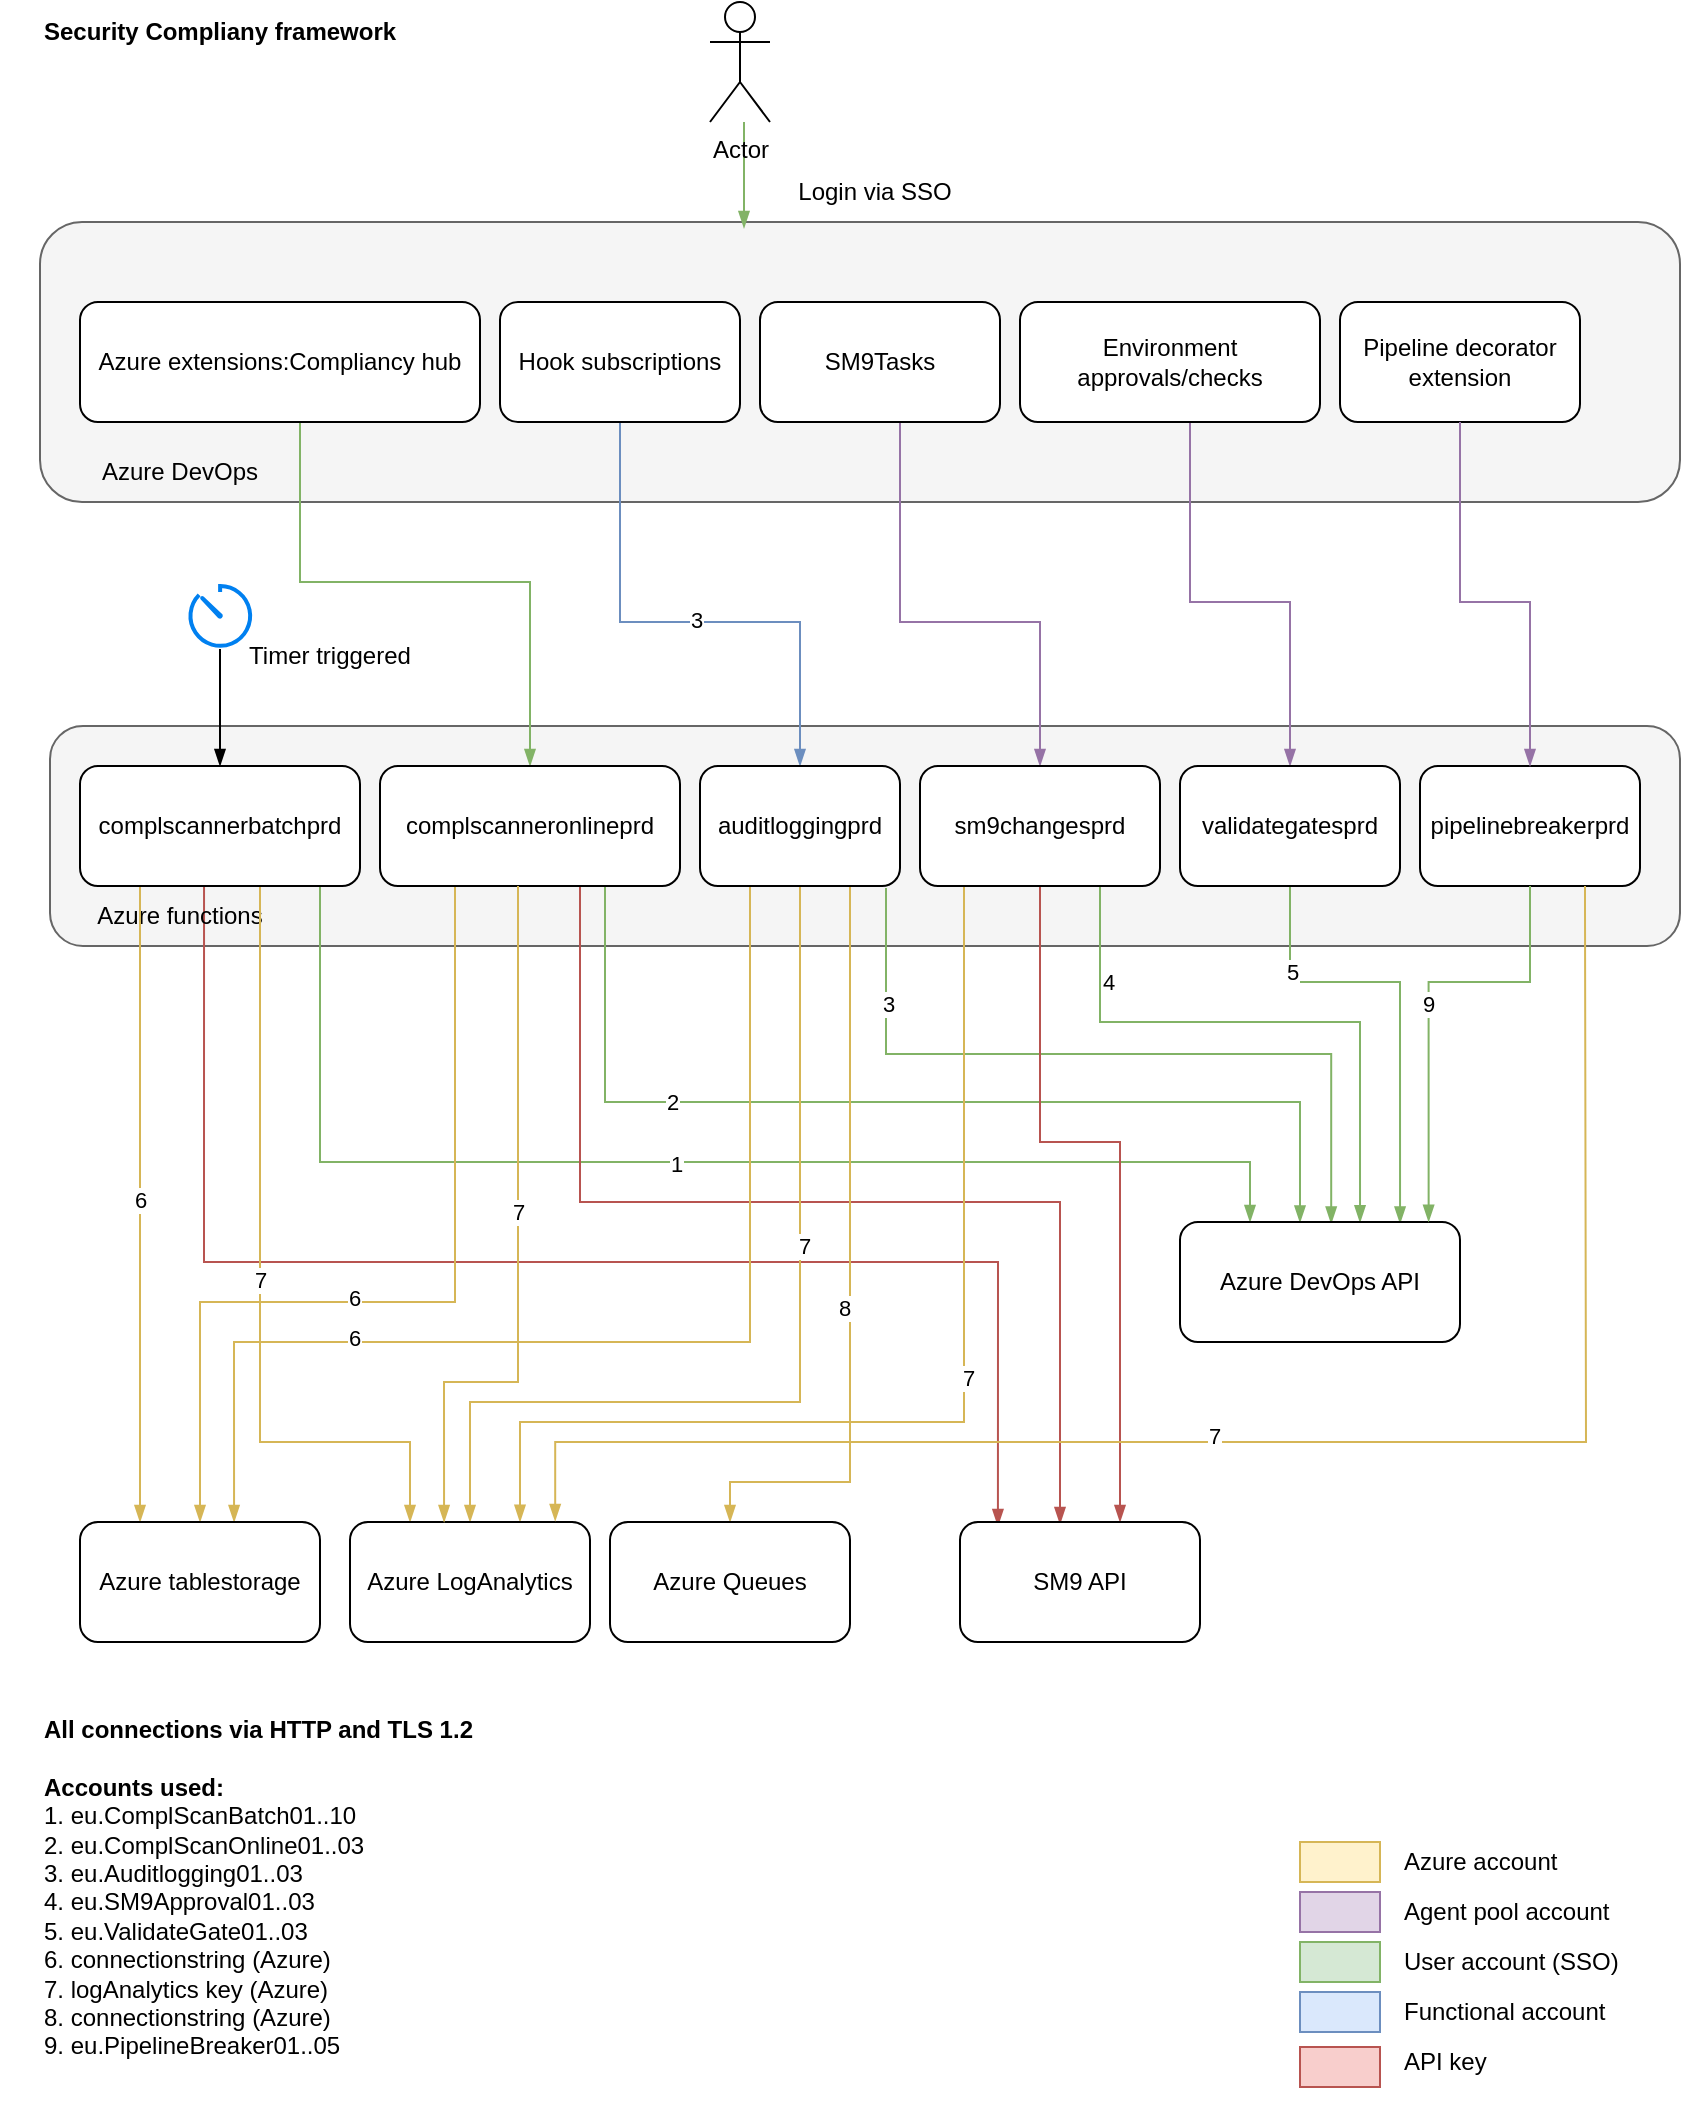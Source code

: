 <mxfile version="16.4.0" type="device"><diagram id="FbHca1K1uMt5J_4f1JSH" name="Page-1"><mxGraphModel dx="1354" dy="824" grid="1" gridSize="10" guides="1" tooltips="1" connect="1" arrows="1" fold="1" page="1" pageScale="1" pageWidth="850" pageHeight="1100" math="0" shadow="0"><root><mxCell id="0"/><mxCell id="1" parent="0"/><mxCell id="QMjc3mOd_p6DkDf8rlhq-1" value="" style="rounded=1;whiteSpace=wrap;html=1;fillColor=#f5f5f5;strokeColor=#666666;fontColor=#333333;" parent="1" vertex="1"><mxGeometry x="25" y="382" width="815" height="110" as="geometry"/></mxCell><mxCell id="QMjc3mOd_p6DkDf8rlhq-88" style="edgeStyle=orthogonalEdgeStyle;rounded=0;orthogonalLoop=1;jettySize=auto;html=1;exitX=1;exitY=0;exitDx=0;exitDy=0;entryX=0.25;entryY=0;entryDx=0;entryDy=0;startArrow=none;startFill=0;endArrow=blockThin;endFill=1;fillColor=#d5e8d4;strokeColor=#82b366;" parent="1" source="QMjc3mOd_p6DkDf8rlhq-2" target="QMjc3mOd_p6DkDf8rlhq-27" edge="1"><mxGeometry relative="1" as="geometry"><Array as="points"><mxPoint x="160" y="600"/><mxPoint x="625" y="600"/></Array></mxGeometry></mxCell><mxCell id="QMjc3mOd_p6DkDf8rlhq-93" value="1" style="edgeLabel;html=1;align=center;verticalAlign=middle;resizable=0;points=[];" parent="QMjc3mOd_p6DkDf8rlhq-88" vertex="1" connectable="0"><mxGeometry x="-0.002" y="-1" relative="1" as="geometry"><mxPoint as="offset"/></mxGeometry></mxCell><mxCell id="QMjc3mOd_p6DkDf8rlhq-116" style="edgeStyle=orthogonalEdgeStyle;rounded=0;orthogonalLoop=1;jettySize=auto;html=1;exitX=0.443;exitY=0.983;exitDx=0;exitDy=0;entryX=0.158;entryY=0.033;entryDx=0;entryDy=0;entryPerimeter=0;startArrow=none;startFill=0;endArrow=blockThin;endFill=1;fillColor=#f8cecc;strokeColor=#b85450;exitPerimeter=0;" parent="1" source="QMjc3mOd_p6DkDf8rlhq-10" target="QMjc3mOd_p6DkDf8rlhq-61" edge="1"><mxGeometry relative="1" as="geometry"><Array as="points"><mxPoint x="102" y="650"/><mxPoint x="499" y="650"/></Array></mxGeometry></mxCell><mxCell id="QMjc3mOd_p6DkDf8rlhq-2" value="Azure functions" style="text;html=1;strokeColor=none;fillColor=none;align=center;verticalAlign=middle;whiteSpace=wrap;rounded=0;" parent="1" vertex="1"><mxGeometry x="20" y="462" width="140" height="30" as="geometry"/></mxCell><mxCell id="QMjc3mOd_p6DkDf8rlhq-4" value="" style="rounded=1;whiteSpace=wrap;html=1;fillColor=#f5f5f5;strokeColor=#666666;fontColor=#333333;" parent="1" vertex="1"><mxGeometry x="20" y="130" width="820" height="140" as="geometry"/></mxCell><mxCell id="QMjc3mOd_p6DkDf8rlhq-5" value="Azure DevOps" style="text;html=1;strokeColor=none;fillColor=none;align=center;verticalAlign=middle;whiteSpace=wrap;rounded=0;" parent="1" vertex="1"><mxGeometry y="240" width="180" height="30" as="geometry"/></mxCell><mxCell id="QMjc3mOd_p6DkDf8rlhq-15" style="edgeStyle=orthogonalEdgeStyle;rounded=0;orthogonalLoop=1;jettySize=auto;html=1;entryX=0.5;entryY=0;entryDx=0;entryDy=0;endArrow=blockThin;endFill=1;startArrow=none;startFill=0;fillColor=#d5e8d4;strokeColor=#82b366;" parent="1" source="QMjc3mOd_p6DkDf8rlhq-6" target="QMjc3mOd_p6DkDf8rlhq-11" edge="1"><mxGeometry relative="1" as="geometry"><Array as="points"><mxPoint x="150" y="310"/><mxPoint x="265" y="310"/></Array></mxGeometry></mxCell><mxCell id="QMjc3mOd_p6DkDf8rlhq-6" value="Azure extensions:Compliancy hub" style="rounded=1;whiteSpace=wrap;html=1;" parent="1" vertex="1"><mxGeometry x="40" y="170" width="200" height="60" as="geometry"/></mxCell><mxCell id="QMjc3mOd_p6DkDf8rlhq-16" style="edgeStyle=orthogonalEdgeStyle;rounded=0;orthogonalLoop=1;jettySize=auto;html=1;entryX=0.5;entryY=0;entryDx=0;entryDy=0;startArrow=none;startFill=0;endArrow=blockThin;endFill=1;exitX=0.5;exitY=1;exitDx=0;exitDy=0;fillColor=#dae8fc;strokeColor=#6c8ebf;" parent="1" source="QMjc3mOd_p6DkDf8rlhq-7" target="QMjc3mOd_p6DkDf8rlhq-12" edge="1"><mxGeometry relative="1" as="geometry"><Array as="points"><mxPoint x="310" y="330"/><mxPoint x="400" y="330"/></Array></mxGeometry></mxCell><mxCell id="QMjc3mOd_p6DkDf8rlhq-60" value="3" style="edgeLabel;html=1;align=center;verticalAlign=middle;resizable=0;points=[];" parent="QMjc3mOd_p6DkDf8rlhq-16" vertex="1" connectable="0"><mxGeometry x="0.048" y="1" relative="1" as="geometry"><mxPoint as="offset"/></mxGeometry></mxCell><mxCell id="QMjc3mOd_p6DkDf8rlhq-7" value="Hook subscriptions" style="rounded=1;whiteSpace=wrap;html=1;" parent="1" vertex="1"><mxGeometry x="250" y="170" width="120" height="60" as="geometry"/></mxCell><mxCell id="QMjc3mOd_p6DkDf8rlhq-18" style="edgeStyle=orthogonalEdgeStyle;rounded=0;orthogonalLoop=1;jettySize=auto;html=1;startArrow=none;startFill=0;endArrow=blockThin;endFill=1;exitX=0.5;exitY=1;exitDx=0;exitDy=0;fillColor=#e1d5e7;strokeColor=#9673a6;" parent="1" source="QMjc3mOd_p6DkDf8rlhq-8" target="QMjc3mOd_p6DkDf8rlhq-14" edge="1"><mxGeometry relative="1" as="geometry"><Array as="points"><mxPoint x="450" y="230"/><mxPoint x="450" y="330"/><mxPoint x="520" y="330"/></Array></mxGeometry></mxCell><mxCell id="QMjc3mOd_p6DkDf8rlhq-8" value="SM9Tasks" style="rounded=1;whiteSpace=wrap;html=1;" parent="1" vertex="1"><mxGeometry x="380" y="170" width="120" height="60" as="geometry"/></mxCell><mxCell id="QMjc3mOd_p6DkDf8rlhq-19" style="edgeStyle=orthogonalEdgeStyle;rounded=0;orthogonalLoop=1;jettySize=auto;html=1;entryX=0.5;entryY=0;entryDx=0;entryDy=0;startArrow=none;startFill=0;endArrow=blockThin;endFill=1;fillColor=#e1d5e7;strokeColor=#9673a6;" parent="1" source="QMjc3mOd_p6DkDf8rlhq-9" target="QMjc3mOd_p6DkDf8rlhq-13" edge="1"><mxGeometry relative="1" as="geometry"><Array as="points"><mxPoint x="595" y="320"/><mxPoint x="645" y="320"/></Array></mxGeometry></mxCell><mxCell id="QMjc3mOd_p6DkDf8rlhq-9" value="Environment &lt;br&gt;approvals/checks" style="rounded=1;whiteSpace=wrap;html=1;" parent="1" vertex="1"><mxGeometry x="510" y="170" width="150" height="60" as="geometry"/></mxCell><mxCell id="QMjc3mOd_p6DkDf8rlhq-75" value="7" style="edgeStyle=orthogonalEdgeStyle;rounded=0;orthogonalLoop=1;jettySize=auto;html=1;entryX=0.25;entryY=0;entryDx=0;entryDy=0;startArrow=none;startFill=0;endArrow=blockThin;endFill=1;fillColor=#fff2cc;strokeColor=#d6b656;" parent="1" target="QMjc3mOd_p6DkDf8rlhq-66" edge="1"><mxGeometry relative="1" as="geometry"><mxPoint x="130" y="462" as="sourcePoint"/><Array as="points"><mxPoint x="130" y="740"/><mxPoint x="205" y="740"/></Array></mxGeometry></mxCell><mxCell id="QMjc3mOd_p6DkDf8rlhq-79" value="6" style="edgeStyle=orthogonalEdgeStyle;rounded=0;orthogonalLoop=1;jettySize=auto;html=1;exitX=0.25;exitY=1;exitDx=0;exitDy=0;entryX=0.25;entryY=0;entryDx=0;entryDy=0;startArrow=none;startFill=0;endArrow=blockThin;endFill=1;fillColor=#fff2cc;strokeColor=#d6b656;" parent="1" source="QMjc3mOd_p6DkDf8rlhq-10" target="QMjc3mOd_p6DkDf8rlhq-65" edge="1"><mxGeometry relative="1" as="geometry"><Array as="points"><mxPoint x="70" y="462"/></Array></mxGeometry></mxCell><mxCell id="QMjc3mOd_p6DkDf8rlhq-10" value="complscannerbatchprd" style="rounded=1;whiteSpace=wrap;html=1;" parent="1" vertex="1"><mxGeometry x="40" y="402" width="140" height="60" as="geometry"/></mxCell><mxCell id="QMjc3mOd_p6DkDf8rlhq-68" style="edgeStyle=orthogonalEdgeStyle;rounded=0;orthogonalLoop=1;jettySize=auto;html=1;exitX=0.25;exitY=1;exitDx=0;exitDy=0;entryX=0.5;entryY=0;entryDx=0;entryDy=0;startArrow=none;startFill=0;endArrow=blockThin;endFill=1;fillColor=#fff2cc;strokeColor=#d6b656;" parent="1" source="QMjc3mOd_p6DkDf8rlhq-11" target="QMjc3mOd_p6DkDf8rlhq-65" edge="1"><mxGeometry relative="1" as="geometry"><Array as="points"><mxPoint x="228" y="670"/><mxPoint x="100" y="670"/></Array></mxGeometry></mxCell><mxCell id="QMjc3mOd_p6DkDf8rlhq-99" value="6" style="edgeLabel;html=1;align=center;verticalAlign=middle;resizable=0;points=[];" parent="QMjc3mOd_p6DkDf8rlhq-68" vertex="1" connectable="0"><mxGeometry x="0.165" y="-2" relative="1" as="geometry"><mxPoint x="1" as="offset"/></mxGeometry></mxCell><mxCell id="QMjc3mOd_p6DkDf8rlhq-87" style="edgeStyle=orthogonalEdgeStyle;rounded=0;orthogonalLoop=1;jettySize=auto;html=1;exitX=0.75;exitY=1;exitDx=0;exitDy=0;entryX=0.433;entryY=0.003;entryDx=0;entryDy=0;startArrow=none;startFill=0;endArrow=blockThin;endFill=1;fillColor=#d5e8d4;strokeColor=#82b366;entryPerimeter=0;" parent="1" source="QMjc3mOd_p6DkDf8rlhq-11" target="QMjc3mOd_p6DkDf8rlhq-27" edge="1"><mxGeometry relative="1" as="geometry"><Array as="points"><mxPoint x="302" y="570"/><mxPoint x="650" y="570"/><mxPoint x="650" y="630"/></Array></mxGeometry></mxCell><mxCell id="QMjc3mOd_p6DkDf8rlhq-94" value="2" style="edgeLabel;html=1;align=center;verticalAlign=middle;resizable=0;points=[];" parent="QMjc3mOd_p6DkDf8rlhq-87" vertex="1" connectable="0"><mxGeometry x="-0.458" relative="1" as="geometry"><mxPoint x="1" as="offset"/></mxGeometry></mxCell><mxCell id="QMjc3mOd_p6DkDf8rlhq-112" style="edgeStyle=orthogonalEdgeStyle;rounded=0;orthogonalLoop=1;jettySize=auto;html=1;startArrow=none;startFill=0;endArrow=blockThin;endFill=1;fillColor=#f8cecc;strokeColor=#b85450;" parent="1" source="QMjc3mOd_p6DkDf8rlhq-11" edge="1"><mxGeometry relative="1" as="geometry"><mxPoint x="530" y="781" as="targetPoint"/><Array as="points"><mxPoint x="290" y="620"/><mxPoint x="530" y="620"/><mxPoint x="530" y="781"/></Array></mxGeometry></mxCell><mxCell id="QMjc3mOd_p6DkDf8rlhq-11" value="complscanneronlineprd" style="rounded=1;whiteSpace=wrap;html=1;" parent="1" vertex="1"><mxGeometry x="190" y="402" width="150" height="60" as="geometry"/></mxCell><mxCell id="QMjc3mOd_p6DkDf8rlhq-70" style="edgeStyle=orthogonalEdgeStyle;rounded=0;orthogonalLoop=1;jettySize=auto;html=1;exitX=0.25;exitY=1;exitDx=0;exitDy=0;entryX=0.642;entryY=0;entryDx=0;entryDy=0;entryPerimeter=0;startArrow=none;startFill=0;endArrow=blockThin;endFill=1;fillColor=#fff2cc;strokeColor=#d6b656;" parent="1" source="QMjc3mOd_p6DkDf8rlhq-12" target="QMjc3mOd_p6DkDf8rlhq-65" edge="1"><mxGeometry relative="1" as="geometry"><Array as="points"><mxPoint x="375" y="690"/><mxPoint x="117" y="690"/></Array></mxGeometry></mxCell><mxCell id="QMjc3mOd_p6DkDf8rlhq-102" value="6" style="edgeLabel;html=1;align=center;verticalAlign=middle;resizable=0;points=[];" parent="QMjc3mOd_p6DkDf8rlhq-70" vertex="1" connectable="0"><mxGeometry x="0.479" y="-2" relative="1" as="geometry"><mxPoint as="offset"/></mxGeometry></mxCell><mxCell id="QMjc3mOd_p6DkDf8rlhq-74" style="edgeStyle=orthogonalEdgeStyle;rounded=0;orthogonalLoop=1;jettySize=auto;html=1;exitX=0.75;exitY=1;exitDx=0;exitDy=0;entryX=0.5;entryY=0;entryDx=0;entryDy=0;startArrow=none;startFill=0;endArrow=blockThin;endFill=1;fillColor=#fff2cc;strokeColor=#d6b656;" parent="1" source="QMjc3mOd_p6DkDf8rlhq-12" target="QMjc3mOd_p6DkDf8rlhq-69" edge="1"><mxGeometry relative="1" as="geometry"><Array as="points"><mxPoint x="425" y="760"/><mxPoint x="365" y="760"/></Array></mxGeometry></mxCell><mxCell id="QMjc3mOd_p6DkDf8rlhq-106" value="8" style="edgeLabel;html=1;align=center;verticalAlign=middle;resizable=0;points=[];" parent="QMjc3mOd_p6DkDf8rlhq-74" vertex="1" connectable="0"><mxGeometry x="0.116" y="-3" relative="1" as="geometry"><mxPoint as="offset"/></mxGeometry></mxCell><mxCell id="QMjc3mOd_p6DkDf8rlhq-80" style="edgeStyle=orthogonalEdgeStyle;rounded=0;orthogonalLoop=1;jettySize=auto;html=1;startArrow=none;startFill=0;endArrow=blockThin;endFill=1;fillColor=#fff2cc;strokeColor=#d6b656;" parent="1" source="QMjc3mOd_p6DkDf8rlhq-12" edge="1"><mxGeometry relative="1" as="geometry"><Array as="points"><mxPoint x="400" y="720"/><mxPoint x="235" y="720"/></Array><mxPoint x="235" y="780" as="targetPoint"/></mxGeometry></mxCell><mxCell id="QMjc3mOd_p6DkDf8rlhq-104" value="7" style="edgeLabel;html=1;align=center;verticalAlign=middle;resizable=0;points=[];" parent="QMjc3mOd_p6DkDf8rlhq-80" vertex="1" connectable="0"><mxGeometry x="-0.255" y="2" relative="1" as="geometry"><mxPoint as="offset"/></mxGeometry></mxCell><mxCell id="QMjc3mOd_p6DkDf8rlhq-86" style="edgeStyle=orthogonalEdgeStyle;rounded=0;orthogonalLoop=1;jettySize=auto;html=1;entryX=0.54;entryY=0.013;entryDx=0;entryDy=0;entryPerimeter=0;startArrow=none;startFill=0;endArrow=blockThin;endFill=1;exitX=0.93;exitY=1.017;exitDx=0;exitDy=0;exitPerimeter=0;fillColor=#d5e8d4;strokeColor=#82b366;" parent="1" source="QMjc3mOd_p6DkDf8rlhq-12" target="QMjc3mOd_p6DkDf8rlhq-27" edge="1"><mxGeometry relative="1" as="geometry"><mxPoint x="470" y="520" as="sourcePoint"/></mxGeometry></mxCell><mxCell id="QMjc3mOd_p6DkDf8rlhq-95" value="3" style="edgeLabel;html=1;align=center;verticalAlign=middle;resizable=0;points=[];" parent="QMjc3mOd_p6DkDf8rlhq-86" vertex="1" connectable="0"><mxGeometry x="-0.704" y="1" relative="1" as="geometry"><mxPoint as="offset"/></mxGeometry></mxCell><mxCell id="QMjc3mOd_p6DkDf8rlhq-12" value="auditloggingprd" style="rounded=1;whiteSpace=wrap;html=1;" parent="1" vertex="1"><mxGeometry x="350" y="402" width="100" height="60" as="geometry"/></mxCell><mxCell id="QMjc3mOd_p6DkDf8rlhq-62" style="edgeStyle=orthogonalEdgeStyle;rounded=0;orthogonalLoop=1;jettySize=auto;html=1;startArrow=none;startFill=0;endArrow=blockThin;endFill=1;fillColor=#f8cecc;strokeColor=#b85450;exitX=0.5;exitY=1;exitDx=0;exitDy=0;" parent="1" source="QMjc3mOd_p6DkDf8rlhq-14" edge="1"><mxGeometry relative="1" as="geometry"><mxPoint x="560" y="780" as="targetPoint"/><Array as="points"><mxPoint x="520" y="590"/><mxPoint x="560" y="590"/><mxPoint x="560" y="778"/></Array></mxGeometry></mxCell><mxCell id="QMjc3mOd_p6DkDf8rlhq-83" style="edgeStyle=orthogonalEdgeStyle;rounded=0;orthogonalLoop=1;jettySize=auto;html=1;entryX=0.786;entryY=0.012;entryDx=0;entryDy=0;entryPerimeter=0;startArrow=none;startFill=0;endArrow=blockThin;endFill=1;fillColor=#d5e8d4;strokeColor=#82b366;" parent="1" source="QMjc3mOd_p6DkDf8rlhq-13" target="QMjc3mOd_p6DkDf8rlhq-27" edge="1"><mxGeometry relative="1" as="geometry"><Array as="points"><mxPoint x="645" y="510"/><mxPoint x="700" y="510"/></Array></mxGeometry></mxCell><mxCell id="QMjc3mOd_p6DkDf8rlhq-97" value="5" style="edgeLabel;html=1;align=center;verticalAlign=middle;resizable=0;points=[];" parent="QMjc3mOd_p6DkDf8rlhq-83" vertex="1" connectable="0"><mxGeometry x="-0.616" y="1" relative="1" as="geometry"><mxPoint as="offset"/></mxGeometry></mxCell><mxCell id="QMjc3mOd_p6DkDf8rlhq-13" value="validategatesprd" style="rounded=1;whiteSpace=wrap;html=1;" parent="1" vertex="1"><mxGeometry x="590" y="402" width="110" height="60" as="geometry"/></mxCell><mxCell id="QMjc3mOd_p6DkDf8rlhq-82" style="edgeStyle=orthogonalEdgeStyle;rounded=0;orthogonalLoop=1;jettySize=auto;html=1;entryX=0.707;entryY=-0.002;entryDx=0;entryDy=0;startArrow=none;startFill=0;endArrow=blockThin;endFill=1;fillColor=#fff2cc;strokeColor=#d6b656;entryPerimeter=0;" parent="1" target="QMjc3mOd_p6DkDf8rlhq-66" edge="1"><mxGeometry relative="1" as="geometry"><mxPoint x="482" y="460" as="sourcePoint"/><Array as="points"><mxPoint x="482" y="730"/><mxPoint x="260" y="730"/><mxPoint x="260" y="780"/></Array></mxGeometry></mxCell><mxCell id="QMjc3mOd_p6DkDf8rlhq-105" value="7" style="edgeLabel;html=1;align=center;verticalAlign=middle;resizable=0;points=[];" parent="QMjc3mOd_p6DkDf8rlhq-82" vertex="1" connectable="0"><mxGeometry x="-0.087" y="2" relative="1" as="geometry"><mxPoint as="offset"/></mxGeometry></mxCell><mxCell id="QMjc3mOd_p6DkDf8rlhq-85" style="edgeStyle=orthogonalEdgeStyle;rounded=0;orthogonalLoop=1;jettySize=auto;html=1;exitX=0.75;exitY=1;exitDx=0;exitDy=0;entryX=0.643;entryY=0.003;entryDx=0;entryDy=0;startArrow=none;startFill=0;endArrow=blockThin;endFill=1;fillColor=#d5e8d4;strokeColor=#82b366;entryPerimeter=0;" parent="1" source="QMjc3mOd_p6DkDf8rlhq-14" target="QMjc3mOd_p6DkDf8rlhq-27" edge="1"><mxGeometry relative="1" as="geometry"><Array as="points"><mxPoint x="550" y="530"/><mxPoint x="680" y="530"/></Array></mxGeometry></mxCell><mxCell id="QMjc3mOd_p6DkDf8rlhq-96" value="4" style="edgeLabel;html=1;align=center;verticalAlign=middle;resizable=0;points=[];" parent="QMjc3mOd_p6DkDf8rlhq-85" vertex="1" connectable="0"><mxGeometry x="-0.68" y="4" relative="1" as="geometry"><mxPoint as="offset"/></mxGeometry></mxCell><mxCell id="QMjc3mOd_p6DkDf8rlhq-14" value="sm9changesprd" style="rounded=1;whiteSpace=wrap;html=1;" parent="1" vertex="1"><mxGeometry x="460" y="402" width="120" height="60" as="geometry"/></mxCell><mxCell id="QMjc3mOd_p6DkDf8rlhq-21" style="edgeStyle=orthogonalEdgeStyle;rounded=0;orthogonalLoop=1;jettySize=auto;html=1;startArrow=none;startFill=0;endArrow=blockThin;endFill=1;fillColor=#d5e8d4;strokeColor=#82b366;" parent="1" source="QMjc3mOd_p6DkDf8rlhq-20" edge="1"><mxGeometry relative="1" as="geometry"><mxPoint x="372" y="133" as="targetPoint"/><Array as="points"><mxPoint x="372" y="133"/></Array></mxGeometry></mxCell><mxCell id="QMjc3mOd_p6DkDf8rlhq-20" value="Actor" style="shape=umlActor;verticalLabelPosition=bottom;verticalAlign=top;html=1;" parent="1" vertex="1"><mxGeometry x="355" y="20" width="30" height="60" as="geometry"/></mxCell><mxCell id="QMjc3mOd_p6DkDf8rlhq-22" value="Login via SSO" style="text;html=1;strokeColor=none;fillColor=none;align=center;verticalAlign=middle;whiteSpace=wrap;rounded=0;" parent="1" vertex="1"><mxGeometry x="385" y="100" width="105" height="30" as="geometry"/></mxCell><mxCell id="QMjc3mOd_p6DkDf8rlhq-24" style="edgeStyle=orthogonalEdgeStyle;rounded=0;orthogonalLoop=1;jettySize=auto;html=1;entryX=0.5;entryY=0;entryDx=0;entryDy=0;startArrow=none;startFill=0;endArrow=blockThin;endFill=1;" parent="1" source="QMjc3mOd_p6DkDf8rlhq-23" target="QMjc3mOd_p6DkDf8rlhq-10" edge="1"><mxGeometry relative="1" as="geometry"/></mxCell><mxCell id="QMjc3mOd_p6DkDf8rlhq-23" value="" style="html=1;verticalLabelPosition=bottom;align=center;labelBackgroundColor=#ffffff;verticalAlign=top;strokeWidth=2;strokeColor=#0080F0;shadow=0;dashed=0;shape=mxgraph.ios7.icons.gauge;" parent="1" vertex="1"><mxGeometry x="93.8" y="312" width="32.4" height="31.5" as="geometry"/></mxCell><mxCell id="QMjc3mOd_p6DkDf8rlhq-25" value="Timer triggered" style="text;html=1;strokeColor=none;fillColor=none;align=center;verticalAlign=middle;whiteSpace=wrap;rounded=0;" parent="1" vertex="1"><mxGeometry x="105.0" y="332" width="120" height="30" as="geometry"/></mxCell><mxCell id="QMjc3mOd_p6DkDf8rlhq-27" value="Azure DevOps API" style="rounded=1;whiteSpace=wrap;html=1;" parent="1" vertex="1"><mxGeometry x="590" y="630" width="140" height="60" as="geometry"/></mxCell><mxCell id="QMjc3mOd_p6DkDf8rlhq-59" value="&lt;b&gt;All connections via HTTP and TLS 1.2&lt;br&gt;&lt;br&gt;Accounts used:&lt;/b&gt;&lt;br&gt;&lt;div&gt;&lt;span&gt;1. eu.ComplScanBatch01..10&lt;/span&gt;&lt;/div&gt;&lt;div&gt;&lt;span&gt;2. eu.ComplScanOnline01..03&lt;/span&gt;&lt;/div&gt;&lt;div&gt;3. eu.Auditlogging01..03&lt;br&gt;4. eu.SM9Approval01..03&lt;/div&gt;&lt;div&gt;5. eu.ValidateGate01..03&lt;/div&gt;&lt;div&gt;6. connectionstring (Azure)&lt;/div&gt;&lt;div&gt;7. logAnalytics key (Azure)&lt;/div&gt;&lt;div&gt;8. connectionstring (Azure)&lt;/div&gt;&lt;div&gt;9. eu.PipelineBreaker01..05&lt;/div&gt;" style="text;html=1;strokeColor=none;fillColor=none;align=left;verticalAlign=top;whiteSpace=wrap;rounded=0;" parent="1" vertex="1"><mxGeometry x="20" y="870" width="320" height="210" as="geometry"/></mxCell><mxCell id="QMjc3mOd_p6DkDf8rlhq-61" value="SM9 API" style="rounded=1;whiteSpace=wrap;html=1;gradientColor=#ffffff;" parent="1" vertex="1"><mxGeometry x="480" y="780" width="120" height="60" as="geometry"/></mxCell><mxCell id="QMjc3mOd_p6DkDf8rlhq-65" value="Azure tablestorage" style="rounded=1;whiteSpace=wrap;html=1;gradientColor=#ffffff;align=center;" parent="1" vertex="1"><mxGeometry x="40" y="780" width="120" height="60" as="geometry"/></mxCell><mxCell id="QMjc3mOd_p6DkDf8rlhq-66" value="Azure LogAnalytics" style="rounded=1;whiteSpace=wrap;html=1;gradientColor=#ffffff;align=center;" parent="1" vertex="1"><mxGeometry x="175" y="780" width="120" height="60" as="geometry"/></mxCell><mxCell id="QMjc3mOd_p6DkDf8rlhq-69" value="Azure Queues" style="rounded=1;whiteSpace=wrap;html=1;gradientColor=#ffffff;align=center;" parent="1" vertex="1"><mxGeometry x="305" y="780" width="120" height="60" as="geometry"/></mxCell><mxCell id="QMjc3mOd_p6DkDf8rlhq-81" style="edgeStyle=orthogonalEdgeStyle;rounded=0;orthogonalLoop=1;jettySize=auto;html=1;exitX=0.46;exitY=1;exitDx=0;exitDy=0;startArrow=none;startFill=0;endArrow=blockThin;endFill=1;exitPerimeter=0;entryX=0.392;entryY=0;entryDx=0;entryDy=0;entryPerimeter=0;fillColor=#fff2cc;strokeColor=#d6b656;" parent="1" source="QMjc3mOd_p6DkDf8rlhq-11" target="QMjc3mOd_p6DkDf8rlhq-66" edge="1"><mxGeometry relative="1" as="geometry"><mxPoint x="259" y="462" as="sourcePoint"/><mxPoint x="222.04" y="780" as="targetPoint"/><Array as="points"><mxPoint x="259" y="710"/><mxPoint x="222" y="710"/></Array></mxGeometry></mxCell><mxCell id="QMjc3mOd_p6DkDf8rlhq-103" value="7" style="edgeLabel;html=1;align=center;verticalAlign=middle;resizable=0;points=[];" parent="QMjc3mOd_p6DkDf8rlhq-81" vertex="1" connectable="0"><mxGeometry x="-0.082" relative="1" as="geometry"><mxPoint as="offset"/></mxGeometry></mxCell><mxCell id="QMjc3mOd_p6DkDf8rlhq-110" value="&lt;b&gt;Security Compliany framework&lt;/b&gt;" style="text;html=1;strokeColor=none;fillColor=none;align=left;verticalAlign=middle;whiteSpace=wrap;rounded=0;" parent="1" vertex="1"><mxGeometry x="20" y="20" width="290" height="30" as="geometry"/></mxCell><mxCell id="QMjc3mOd_p6DkDf8rlhq-113" style="edgeStyle=orthogonalEdgeStyle;rounded=0;orthogonalLoop=1;jettySize=auto;html=1;exitX=0.5;exitY=1;exitDx=0;exitDy=0;startArrow=none;startFill=0;endArrow=blockThin;endFill=1;" parent="1" source="QMjc3mOd_p6DkDf8rlhq-11" target="QMjc3mOd_p6DkDf8rlhq-11" edge="1"><mxGeometry relative="1" as="geometry"/></mxCell><mxCell id="QMjc3mOd_p6DkDf8rlhq-120" value="" style="group" parent="1" vertex="1" connectable="0"><mxGeometry x="650" y="935" width="165" height="130" as="geometry"/></mxCell><mxCell id="QMjc3mOd_p6DkDf8rlhq-41" value="" style="rounded=0;whiteSpace=wrap;html=1;fillColor=#d5e8d4;strokeColor=#82b366;" parent="QMjc3mOd_p6DkDf8rlhq-120" vertex="1"><mxGeometry y="55" width="40" height="20" as="geometry"/></mxCell><mxCell id="QMjc3mOd_p6DkDf8rlhq-43" value="" style="rounded=0;whiteSpace=wrap;html=1;fillColor=#dae8fc;strokeColor=#6c8ebf;" parent="QMjc3mOd_p6DkDf8rlhq-120" vertex="1"><mxGeometry y="80" width="40" height="20" as="geometry"/></mxCell><mxCell id="QMjc3mOd_p6DkDf8rlhq-44" value="User account (SSO)" style="text;html=1;strokeColor=none;fillColor=none;align=left;verticalAlign=middle;whiteSpace=wrap;rounded=0;" parent="QMjc3mOd_p6DkDf8rlhq-120" vertex="1"><mxGeometry x="50" y="50" width="115" height="30" as="geometry"/></mxCell><mxCell id="QMjc3mOd_p6DkDf8rlhq-45" value="Functional account" style="text;html=1;strokeColor=none;fillColor=none;align=left;verticalAlign=middle;whiteSpace=wrap;rounded=0;" parent="QMjc3mOd_p6DkDf8rlhq-120" vertex="1"><mxGeometry x="50" y="72.5" width="115" height="35" as="geometry"/></mxCell><mxCell id="QMjc3mOd_p6DkDf8rlhq-63" value="" style="rounded=0;whiteSpace=wrap;html=1;fillColor=#f8cecc;strokeColor=#b85450;" parent="QMjc3mOd_p6DkDf8rlhq-120" vertex="1"><mxGeometry y="107.5" width="40" height="20" as="geometry"/></mxCell><mxCell id="QMjc3mOd_p6DkDf8rlhq-64" value="API key" style="text;html=1;strokeColor=none;fillColor=none;align=left;verticalAlign=middle;whiteSpace=wrap;rounded=0;" parent="QMjc3mOd_p6DkDf8rlhq-120" vertex="1"><mxGeometry x="50" y="100" width="115" height="30" as="geometry"/></mxCell><mxCell id="QMjc3mOd_p6DkDf8rlhq-90" value="Agent pool account" style="text;html=1;strokeColor=none;fillColor=none;align=left;verticalAlign=middle;whiteSpace=wrap;rounded=0;" parent="QMjc3mOd_p6DkDf8rlhq-120" vertex="1"><mxGeometry x="50" y="25" width="115" height="30" as="geometry"/></mxCell><mxCell id="QMjc3mOd_p6DkDf8rlhq-91" value="" style="rounded=0;whiteSpace=wrap;html=1;fillColor=#e1d5e7;strokeColor=#9673a6;" parent="QMjc3mOd_p6DkDf8rlhq-120" vertex="1"><mxGeometry y="30" width="40" height="20" as="geometry"/></mxCell><mxCell id="QMjc3mOd_p6DkDf8rlhq-118" value="" style="rounded=0;whiteSpace=wrap;html=1;fillColor=#fff2cc;strokeColor=#d6b656;" parent="QMjc3mOd_p6DkDf8rlhq-120" vertex="1"><mxGeometry y="5" width="40" height="20" as="geometry"/></mxCell><mxCell id="QMjc3mOd_p6DkDf8rlhq-119" value="Azure account" style="text;html=1;strokeColor=none;fillColor=none;align=left;verticalAlign=middle;whiteSpace=wrap;rounded=0;" parent="QMjc3mOd_p6DkDf8rlhq-120" vertex="1"><mxGeometry x="50" width="115" height="30" as="geometry"/></mxCell><mxCell id="jvq_0Np69BO6P2Q7zVeY-1" value="Pipeline decorator&lt;br&gt;extension" style="rounded=1;whiteSpace=wrap;html=1;" vertex="1" parent="1"><mxGeometry x="670" y="170" width="120" height="60" as="geometry"/></mxCell><mxCell id="jvq_0Np69BO6P2Q7zVeY-2" value="pipelinebreakerprd" style="rounded=1;whiteSpace=wrap;html=1;" vertex="1" parent="1"><mxGeometry x="710" y="402" width="110" height="60" as="geometry"/></mxCell><mxCell id="jvq_0Np69BO6P2Q7zVeY-4" value="9" style="edgeStyle=orthogonalEdgeStyle;rounded=0;orthogonalLoop=1;jettySize=auto;html=1;entryX=0.888;entryY=-0.003;entryDx=0;entryDy=0;entryPerimeter=0;startArrow=none;startFill=0;endArrow=blockThin;endFill=1;fillColor=#d5e8d4;strokeColor=#82b366;exitX=0.5;exitY=1;exitDx=0;exitDy=0;" edge="1" parent="1" target="QMjc3mOd_p6DkDf8rlhq-27"><mxGeometry relative="1" as="geometry"><Array as="points"><mxPoint x="765" y="510"/><mxPoint x="714" y="510"/></Array><mxPoint x="765" y="462.0" as="sourcePoint"/><mxPoint x="714.6" y="628.8" as="targetPoint"/></mxGeometry></mxCell><mxCell id="jvq_0Np69BO6P2Q7zVeY-6" style="edgeStyle=orthogonalEdgeStyle;rounded=0;orthogonalLoop=1;jettySize=auto;html=1;entryX=0.5;entryY=0;entryDx=0;entryDy=0;startArrow=none;startFill=0;endArrow=blockThin;endFill=1;fillColor=#e1d5e7;strokeColor=#9673a6;exitX=0.5;exitY=1;exitDx=0;exitDy=0;" edge="1" parent="1" source="jvq_0Np69BO6P2Q7zVeY-1" target="jvq_0Np69BO6P2Q7zVeY-2"><mxGeometry relative="1" as="geometry"><Array as="points"><mxPoint x="730" y="320"/><mxPoint x="765" y="320"/></Array><mxPoint x="605" y="240" as="sourcePoint"/><mxPoint x="655" y="412" as="targetPoint"/></mxGeometry></mxCell><mxCell id="jvq_0Np69BO6P2Q7zVeY-7" style="edgeStyle=orthogonalEdgeStyle;rounded=0;orthogonalLoop=1;jettySize=auto;html=1;exitX=0.75;exitY=1;exitDx=0;exitDy=0;startArrow=none;startFill=0;endArrow=blockThin;endFill=1;fillColor=#fff2cc;strokeColor=#d6b656;entryX=0.855;entryY=-0.009;entryDx=0;entryDy=0;entryPerimeter=0;" edge="1" parent="1" source="jvq_0Np69BO6P2Q7zVeY-2" target="QMjc3mOd_p6DkDf8rlhq-66"><mxGeometry relative="1" as="geometry"><Array as="points"><mxPoint x="793" y="472"/><mxPoint x="793" y="472"/><mxPoint x="793" y="740"/><mxPoint x="278" y="740"/></Array><mxPoint x="435" y="472" as="sourcePoint"/><mxPoint x="280" y="770" as="targetPoint"/></mxGeometry></mxCell><mxCell id="jvq_0Np69BO6P2Q7zVeY-8" value="7" style="edgeLabel;html=1;align=center;verticalAlign=middle;resizable=0;points=[];" vertex="1" connectable="0" parent="jvq_0Np69BO6P2Q7zVeY-7"><mxGeometry x="0.116" y="-3" relative="1" as="geometry"><mxPoint as="offset"/></mxGeometry></mxCell></root></mxGraphModel></diagram></mxfile>